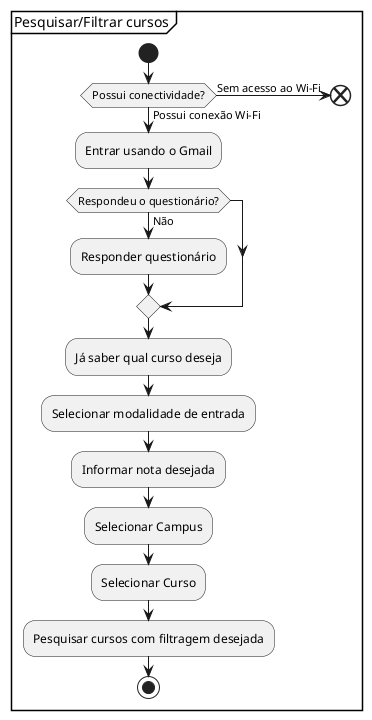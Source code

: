@startuml "Activity Diagram"

partition "Pesquisar/Filtrar cursos" {
  start
  if (Possui conectividade?) then (Possui conexão Wi-Fi)
    :Entrar usando o Gmail;
    if (Respondeu o questionário?) then (Não)
      :Responder questionário;
    endif
    :Já saber qual curso deseja;
    :Selecionar modalidade de entrada;
    :Informar nota desejada;
    :Selecionar Campus;
    :Selecionar Curso;
    :Pesquisar cursos com filtragem desejada;
    stop
  else (Sem acesso ao Wi-Fi)
    end
  endif
}

@enduml